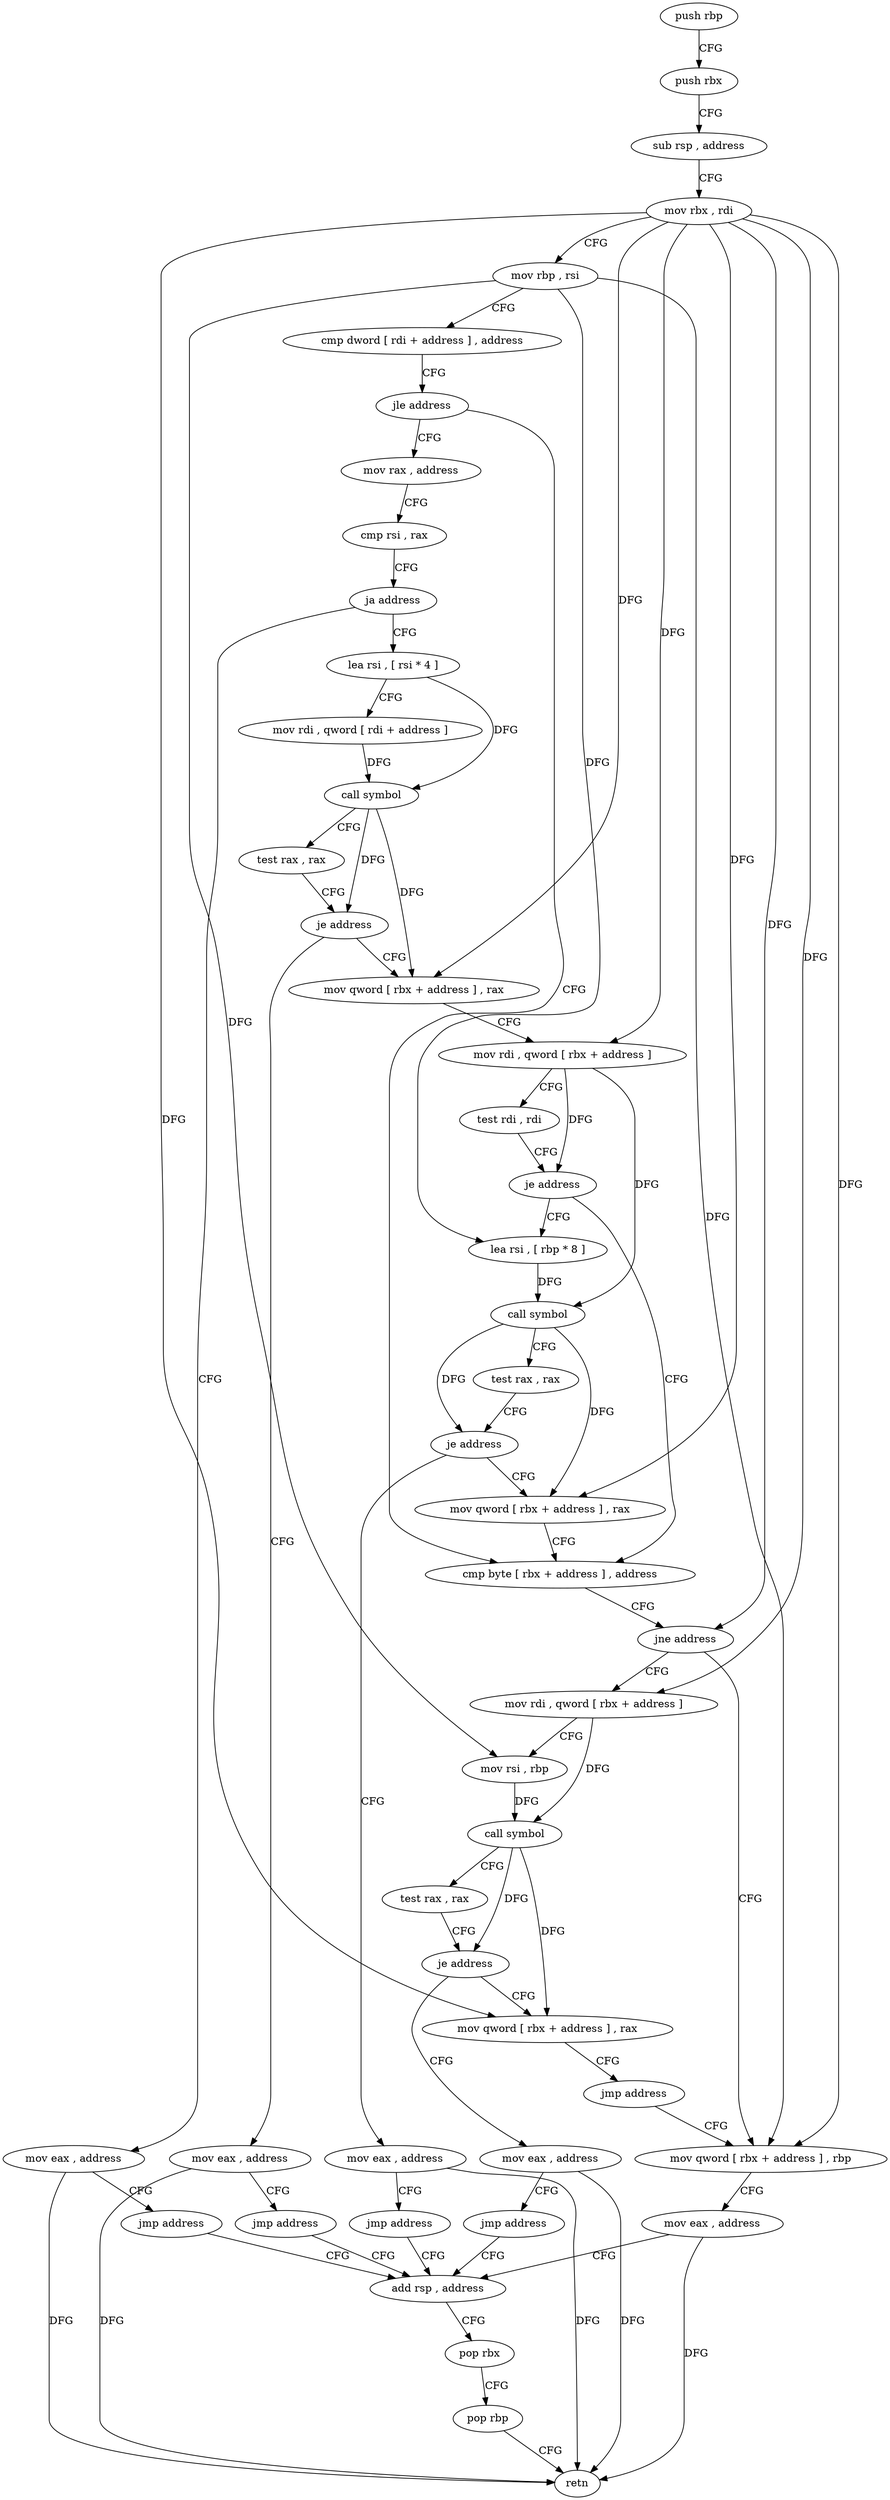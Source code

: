 digraph "func" {
"4321134" [label = "push rbp" ]
"4321135" [label = "push rbx" ]
"4321136" [label = "sub rsp , address" ]
"4321140" [label = "mov rbx , rdi" ]
"4321143" [label = "mov rbp , rsi" ]
"4321146" [label = "cmp dword [ rdi + address ] , address" ]
"4321153" [label = "jle address" ]
"4321227" [label = "cmp byte [ rbx + address ] , address" ]
"4321155" [label = "mov rax , address" ]
"4321234" [label = "jne address" ]
"4321252" [label = "mov rdi , qword [ rbx + address ]" ]
"4321236" [label = "mov qword [ rbx + address ] , rbp" ]
"4321165" [label = "cmp rsi , rax" ]
"4321168" [label = "ja address" ]
"4321275" [label = "mov eax , address" ]
"4321170" [label = "lea rsi , [ rsi * 4 ]" ]
"4321256" [label = "mov rsi , rbp" ]
"4321259" [label = "call symbol" ]
"4321264" [label = "test rax , rax" ]
"4321267" [label = "je address" ]
"4321296" [label = "mov eax , address" ]
"4321269" [label = "mov qword [ rbx + address ] , rax" ]
"4321240" [label = "mov eax , address" ]
"4321245" [label = "add rsp , address" ]
"4321280" [label = "jmp address" ]
"4321178" [label = "mov rdi , qword [ rdi + address ]" ]
"4321182" [label = "call symbol" ]
"4321187" [label = "test rax , rax" ]
"4321190" [label = "je address" ]
"4321282" [label = "mov eax , address" ]
"4321192" [label = "mov qword [ rbx + address ] , rax" ]
"4321301" [label = "jmp address" ]
"4321273" [label = "jmp address" ]
"4321249" [label = "pop rbx" ]
"4321250" [label = "pop rbp" ]
"4321251" [label = "retn" ]
"4321287" [label = "jmp address" ]
"4321196" [label = "mov rdi , qword [ rbx + address ]" ]
"4321200" [label = "test rdi , rdi" ]
"4321203" [label = "je address" ]
"4321205" [label = "lea rsi , [ rbp * 8 ]" ]
"4321213" [label = "call symbol" ]
"4321218" [label = "test rax , rax" ]
"4321221" [label = "je address" ]
"4321289" [label = "mov eax , address" ]
"4321223" [label = "mov qword [ rbx + address ] , rax" ]
"4321294" [label = "jmp address" ]
"4321134" -> "4321135" [ label = "CFG" ]
"4321135" -> "4321136" [ label = "CFG" ]
"4321136" -> "4321140" [ label = "CFG" ]
"4321140" -> "4321143" [ label = "CFG" ]
"4321140" -> "4321234" [ label = "DFG" ]
"4321140" -> "4321252" [ label = "DFG" ]
"4321140" -> "4321236" [ label = "DFG" ]
"4321140" -> "4321269" [ label = "DFG" ]
"4321140" -> "4321192" [ label = "DFG" ]
"4321140" -> "4321196" [ label = "DFG" ]
"4321140" -> "4321223" [ label = "DFG" ]
"4321143" -> "4321146" [ label = "CFG" ]
"4321143" -> "4321256" [ label = "DFG" ]
"4321143" -> "4321236" [ label = "DFG" ]
"4321143" -> "4321205" [ label = "DFG" ]
"4321146" -> "4321153" [ label = "CFG" ]
"4321153" -> "4321227" [ label = "CFG" ]
"4321153" -> "4321155" [ label = "CFG" ]
"4321227" -> "4321234" [ label = "CFG" ]
"4321155" -> "4321165" [ label = "CFG" ]
"4321234" -> "4321252" [ label = "CFG" ]
"4321234" -> "4321236" [ label = "CFG" ]
"4321252" -> "4321256" [ label = "CFG" ]
"4321252" -> "4321259" [ label = "DFG" ]
"4321236" -> "4321240" [ label = "CFG" ]
"4321165" -> "4321168" [ label = "CFG" ]
"4321168" -> "4321275" [ label = "CFG" ]
"4321168" -> "4321170" [ label = "CFG" ]
"4321275" -> "4321280" [ label = "CFG" ]
"4321275" -> "4321251" [ label = "DFG" ]
"4321170" -> "4321178" [ label = "CFG" ]
"4321170" -> "4321182" [ label = "DFG" ]
"4321256" -> "4321259" [ label = "DFG" ]
"4321259" -> "4321264" [ label = "CFG" ]
"4321259" -> "4321267" [ label = "DFG" ]
"4321259" -> "4321269" [ label = "DFG" ]
"4321264" -> "4321267" [ label = "CFG" ]
"4321267" -> "4321296" [ label = "CFG" ]
"4321267" -> "4321269" [ label = "CFG" ]
"4321296" -> "4321301" [ label = "CFG" ]
"4321296" -> "4321251" [ label = "DFG" ]
"4321269" -> "4321273" [ label = "CFG" ]
"4321240" -> "4321245" [ label = "CFG" ]
"4321240" -> "4321251" [ label = "DFG" ]
"4321245" -> "4321249" [ label = "CFG" ]
"4321280" -> "4321245" [ label = "CFG" ]
"4321178" -> "4321182" [ label = "DFG" ]
"4321182" -> "4321187" [ label = "CFG" ]
"4321182" -> "4321190" [ label = "DFG" ]
"4321182" -> "4321192" [ label = "DFG" ]
"4321187" -> "4321190" [ label = "CFG" ]
"4321190" -> "4321282" [ label = "CFG" ]
"4321190" -> "4321192" [ label = "CFG" ]
"4321282" -> "4321287" [ label = "CFG" ]
"4321282" -> "4321251" [ label = "DFG" ]
"4321192" -> "4321196" [ label = "CFG" ]
"4321301" -> "4321245" [ label = "CFG" ]
"4321273" -> "4321236" [ label = "CFG" ]
"4321249" -> "4321250" [ label = "CFG" ]
"4321250" -> "4321251" [ label = "CFG" ]
"4321287" -> "4321245" [ label = "CFG" ]
"4321196" -> "4321200" [ label = "CFG" ]
"4321196" -> "4321203" [ label = "DFG" ]
"4321196" -> "4321213" [ label = "DFG" ]
"4321200" -> "4321203" [ label = "CFG" ]
"4321203" -> "4321227" [ label = "CFG" ]
"4321203" -> "4321205" [ label = "CFG" ]
"4321205" -> "4321213" [ label = "DFG" ]
"4321213" -> "4321218" [ label = "CFG" ]
"4321213" -> "4321221" [ label = "DFG" ]
"4321213" -> "4321223" [ label = "DFG" ]
"4321218" -> "4321221" [ label = "CFG" ]
"4321221" -> "4321289" [ label = "CFG" ]
"4321221" -> "4321223" [ label = "CFG" ]
"4321289" -> "4321294" [ label = "CFG" ]
"4321289" -> "4321251" [ label = "DFG" ]
"4321223" -> "4321227" [ label = "CFG" ]
"4321294" -> "4321245" [ label = "CFG" ]
}
